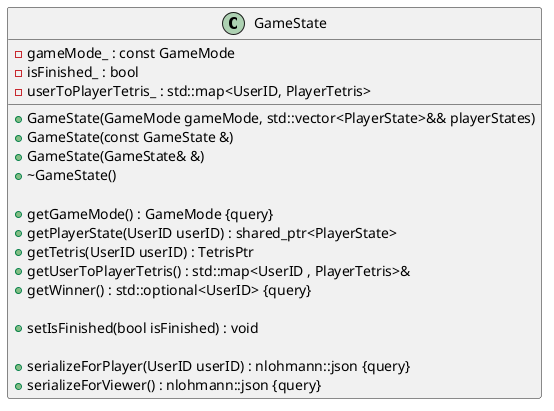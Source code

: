 @startuml GameStateClass





/' Objects '/

class GameState {
	-gameMode_ : const GameMode
	-isFinished_ : bool
	-userToPlayerTetris_ : std::map<UserID, PlayerTetris>

	+GameState(GameMode gameMode, std::vector<PlayerState>&& playerStates)
	+GameState(const GameState &)
	+GameState(GameState& &)
	+~GameState()

	+getGameMode() : GameMode {query}
	+getPlayerState(UserID userID) : shared_ptr<PlayerState>
	+getTetris(UserID userID) : TetrisPtr
	+getUserToPlayerTetris() : std::map<UserID , PlayerTetris>&
	+getWinner() : std::optional<UserID> {query}

	+setIsFinished(bool isFinished) : void

	+serializeForPlayer(UserID userID) : nlohmann::json {query}
	+serializeForViewer() : nlohmann::json {query}
}


/' Inheritance relationships '/




/' Aggregation relationships '/





/' Nested objects '/



@enduml
